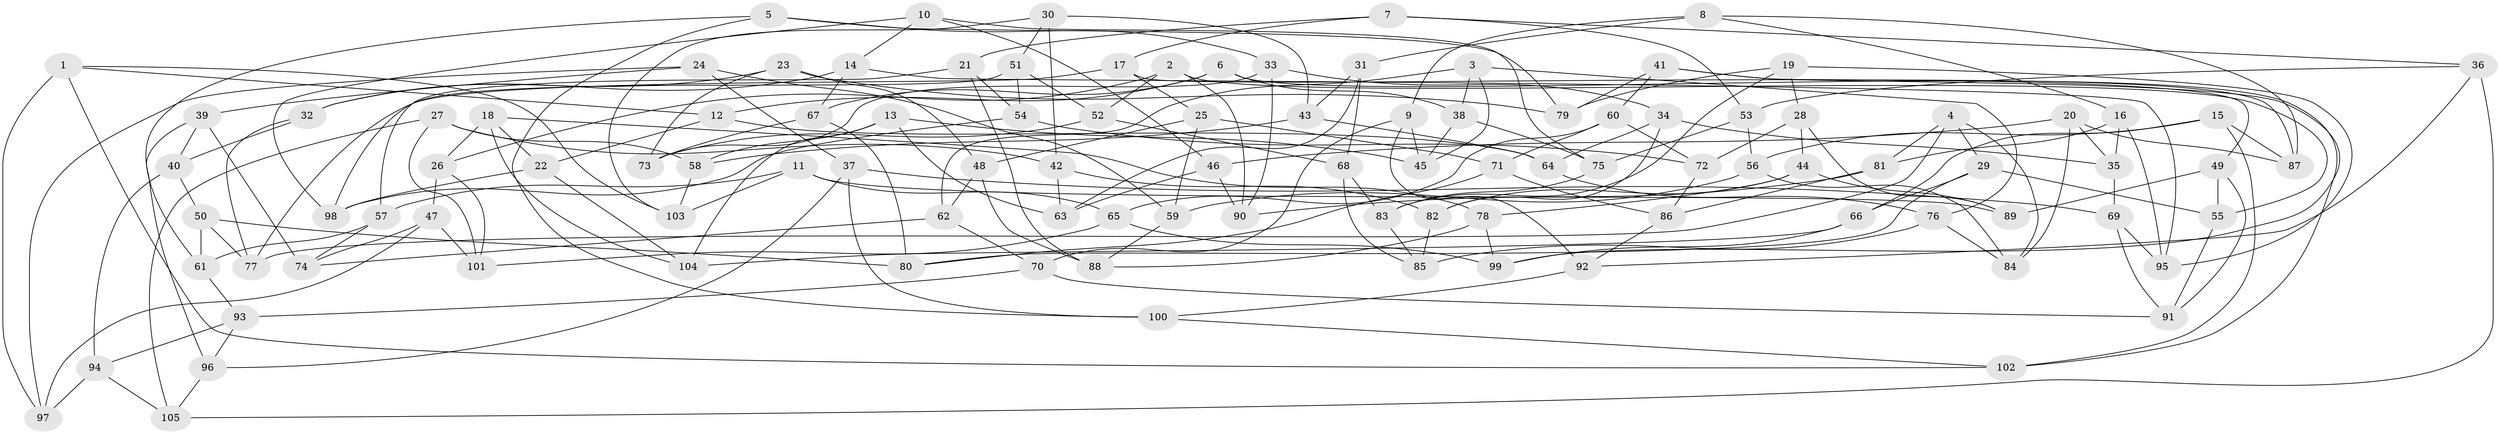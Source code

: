 // coarse degree distribution, {6: 0.4393939393939394, 4: 0.3787878787878788, 3: 0.030303030303030304, 5: 0.15151515151515152}
// Generated by graph-tools (version 1.1) at 2025/24/03/03/25 07:24:29]
// undirected, 105 vertices, 210 edges
graph export_dot {
graph [start="1"]
  node [color=gray90,style=filled];
  1;
  2;
  3;
  4;
  5;
  6;
  7;
  8;
  9;
  10;
  11;
  12;
  13;
  14;
  15;
  16;
  17;
  18;
  19;
  20;
  21;
  22;
  23;
  24;
  25;
  26;
  27;
  28;
  29;
  30;
  31;
  32;
  33;
  34;
  35;
  36;
  37;
  38;
  39;
  40;
  41;
  42;
  43;
  44;
  45;
  46;
  47;
  48;
  49;
  50;
  51;
  52;
  53;
  54;
  55;
  56;
  57;
  58;
  59;
  60;
  61;
  62;
  63;
  64;
  65;
  66;
  67;
  68;
  69;
  70;
  71;
  72;
  73;
  74;
  75;
  76;
  77;
  78;
  79;
  80;
  81;
  82;
  83;
  84;
  85;
  86;
  87;
  88;
  89;
  90;
  91;
  92;
  93;
  94;
  95;
  96;
  97;
  98;
  99;
  100;
  101;
  102;
  103;
  104;
  105;
  1 -- 103;
  1 -- 12;
  1 -- 97;
  1 -- 102;
  2 -- 26;
  2 -- 55;
  2 -- 90;
  2 -- 52;
  3 -- 76;
  3 -- 38;
  3 -- 45;
  3 -- 62;
  4 -- 84;
  4 -- 29;
  4 -- 81;
  4 -- 77;
  5 -- 79;
  5 -- 100;
  5 -- 61;
  5 -- 33;
  6 -- 38;
  6 -- 67;
  6 -- 102;
  6 -- 12;
  7 -- 36;
  7 -- 21;
  7 -- 53;
  7 -- 17;
  8 -- 16;
  8 -- 31;
  8 -- 87;
  8 -- 9;
  9 -- 45;
  9 -- 70;
  9 -- 92;
  10 -- 75;
  10 -- 14;
  10 -- 46;
  10 -- 98;
  11 -- 65;
  11 -- 103;
  11 -- 89;
  11 -- 57;
  12 -- 22;
  12 -- 64;
  13 -- 63;
  13 -- 45;
  13 -- 58;
  13 -- 104;
  14 -- 32;
  14 -- 95;
  14 -- 67;
  15 -- 66;
  15 -- 56;
  15 -- 102;
  15 -- 87;
  16 -- 95;
  16 -- 81;
  16 -- 35;
  17 -- 49;
  17 -- 77;
  17 -- 25;
  18 -- 78;
  18 -- 26;
  18 -- 104;
  18 -- 22;
  19 -- 83;
  19 -- 79;
  19 -- 28;
  19 -- 95;
  20 -- 87;
  20 -- 35;
  20 -- 46;
  20 -- 84;
  21 -- 54;
  21 -- 57;
  21 -- 88;
  22 -- 104;
  22 -- 98;
  23 -- 48;
  23 -- 73;
  23 -- 32;
  23 -- 79;
  24 -- 39;
  24 -- 59;
  24 -- 37;
  24 -- 97;
  25 -- 59;
  25 -- 48;
  25 -- 71;
  26 -- 47;
  26 -- 101;
  27 -- 58;
  27 -- 105;
  27 -- 101;
  27 -- 42;
  28 -- 72;
  28 -- 89;
  28 -- 44;
  29 -- 80;
  29 -- 66;
  29 -- 55;
  30 -- 42;
  30 -- 51;
  30 -- 43;
  30 -- 103;
  31 -- 43;
  31 -- 63;
  31 -- 68;
  32 -- 40;
  32 -- 77;
  33 -- 73;
  33 -- 34;
  33 -- 90;
  34 -- 35;
  34 -- 64;
  34 -- 82;
  35 -- 69;
  36 -- 92;
  36 -- 105;
  36 -- 53;
  37 -- 96;
  37 -- 69;
  37 -- 100;
  38 -- 75;
  38 -- 45;
  39 -- 40;
  39 -- 74;
  39 -- 96;
  40 -- 94;
  40 -- 50;
  41 -- 79;
  41 -- 60;
  41 -- 87;
  41 -- 99;
  42 -- 63;
  42 -- 82;
  43 -- 58;
  43 -- 64;
  44 -- 89;
  44 -- 82;
  44 -- 78;
  46 -- 90;
  46 -- 63;
  47 -- 74;
  47 -- 101;
  47 -- 97;
  48 -- 62;
  48 -- 88;
  49 -- 91;
  49 -- 89;
  49 -- 55;
  50 -- 80;
  50 -- 77;
  50 -- 61;
  51 -- 98;
  51 -- 52;
  51 -- 54;
  52 -- 73;
  52 -- 68;
  53 -- 75;
  53 -- 56;
  54 -- 72;
  54 -- 98;
  55 -- 91;
  56 -- 84;
  56 -- 59;
  57 -- 74;
  57 -- 61;
  58 -- 103;
  59 -- 88;
  60 -- 71;
  60 -- 65;
  60 -- 72;
  61 -- 93;
  62 -- 74;
  62 -- 70;
  64 -- 76;
  65 -- 99;
  65 -- 101;
  66 -- 104;
  66 -- 99;
  67 -- 73;
  67 -- 80;
  68 -- 85;
  68 -- 83;
  69 -- 95;
  69 -- 91;
  70 -- 93;
  70 -- 91;
  71 -- 80;
  71 -- 86;
  72 -- 86;
  75 -- 83;
  76 -- 85;
  76 -- 84;
  78 -- 88;
  78 -- 99;
  81 -- 90;
  81 -- 86;
  82 -- 85;
  83 -- 85;
  86 -- 92;
  92 -- 100;
  93 -- 96;
  93 -- 94;
  94 -- 97;
  94 -- 105;
  96 -- 105;
  100 -- 102;
}
